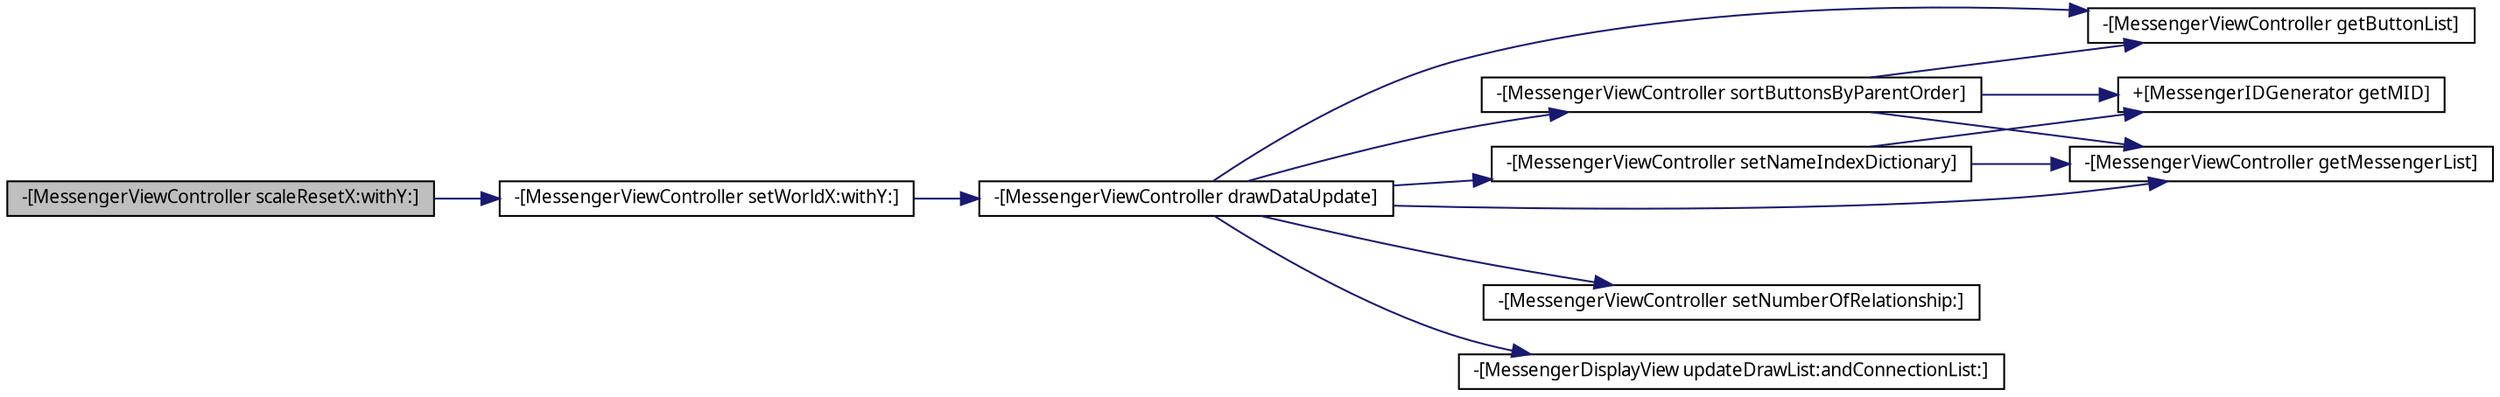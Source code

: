 digraph G
{
  edge [fontname="FreeSans.ttf",fontsize="10",labelfontname="FreeSans.ttf",labelfontsize="10"];
  node [fontname="FreeSans.ttf",fontsize="10",shape=record];
  rankdir=LR;
  Node1 [label="-[MessengerViewController scaleResetX:withY:]",height=0.2,width=0.4,color="black", fillcolor="grey75", style="filled" fontcolor="black"];
  Node1 -> Node2 [color="midnightblue",fontsize="10",style="solid"];
  Node2 [label="-[MessengerViewController setWorldX:withY:]",height=0.2,width=0.4,color="black", fillcolor="white", style="filled",URL="$d7/d34/interface_messenger_view_controller.html#a3939f43ce30df6b8df0390712730282b"];
  Node2 -> Node3 [color="midnightblue",fontsize="10",style="solid"];
  Node3 [label="-[MessengerViewController drawDataUpdate]",height=0.2,width=0.4,color="black", fillcolor="white", style="filled",URL="$d7/d34/interface_messenger_view_controller.html#aba89f37600bb5cc7258a034614257dc6"];
  Node3 -> Node4 [color="midnightblue",fontsize="10",style="solid"];
  Node4 [label="-[MessengerViewController getButtonList]",height=0.2,width=0.4,color="black", fillcolor="white", style="filled",URL="$d7/d34/interface_messenger_view_controller.html#afa883d1d29e91d003087a0f4b839daf3"];
  Node3 -> Node5 [color="midnightblue",fontsize="10",style="solid"];
  Node5 [label="-[MessengerViewController getMessengerList]",height=0.2,width=0.4,color="black", fillcolor="white", style="filled",URL="$d7/d34/interface_messenger_view_controller.html#a2e4617fc57087279158f9df78fab0a87"];
  Node3 -> Node6 [color="midnightblue",fontsize="10",style="solid"];
  Node6 [label="-[MessengerViewController setNameIndexDictionary]",height=0.2,width=0.4,color="black", fillcolor="white", style="filled",URL="$d7/d34/interface_messenger_view_controller.html#a791916fe5a33b084e90d14cd12d9bc30"];
  Node6 -> Node5 [color="midnightblue",fontsize="10",style="solid"];
  Node6 -> Node7 [color="midnightblue",fontsize="10",style="solid"];
  Node7 [label="+[MessengerIDGenerator getMID]",height=0.2,width=0.4,color="black", fillcolor="white", style="filled",URL="$df/dfd/interface_messenger_i_d_generator.html#ad0d37385548ddcf8129fde71d41cf8ae"];
  Node3 -> Node8 [color="midnightblue",fontsize="10",style="solid"];
  Node8 [label="-[MessengerViewController setNumberOfRelationship:]",height=0.2,width=0.4,color="black", fillcolor="white", style="filled",URL="$d7/d34/interface_messenger_view_controller.html#aa75f66a06d37f03a7d2b51e9c7149051"];
  Node3 -> Node9 [color="midnightblue",fontsize="10",style="solid"];
  Node9 [label="-[MessengerViewController sortButtonsByParentOrder]",height=0.2,width=0.4,color="black", fillcolor="white", style="filled",URL="$d7/d34/interface_messenger_view_controller.html#a6c8d083521df8a95e9e88612745d5981"];
  Node9 -> Node4 [color="midnightblue",fontsize="10",style="solid"];
  Node9 -> Node5 [color="midnightblue",fontsize="10",style="solid"];
  Node9 -> Node7 [color="midnightblue",fontsize="10",style="solid"];
  Node3 -> Node10 [color="midnightblue",fontsize="10",style="solid"];
  Node10 [label="-[MessengerDisplayView updateDrawList:andConnectionList:]",height=0.2,width=0.4,color="black", fillcolor="white", style="filled",URL="$d8/d39/interface_messenger_display_view.html#a3790ae1de28d367eb7ec15ec8ed545fb"];
}
